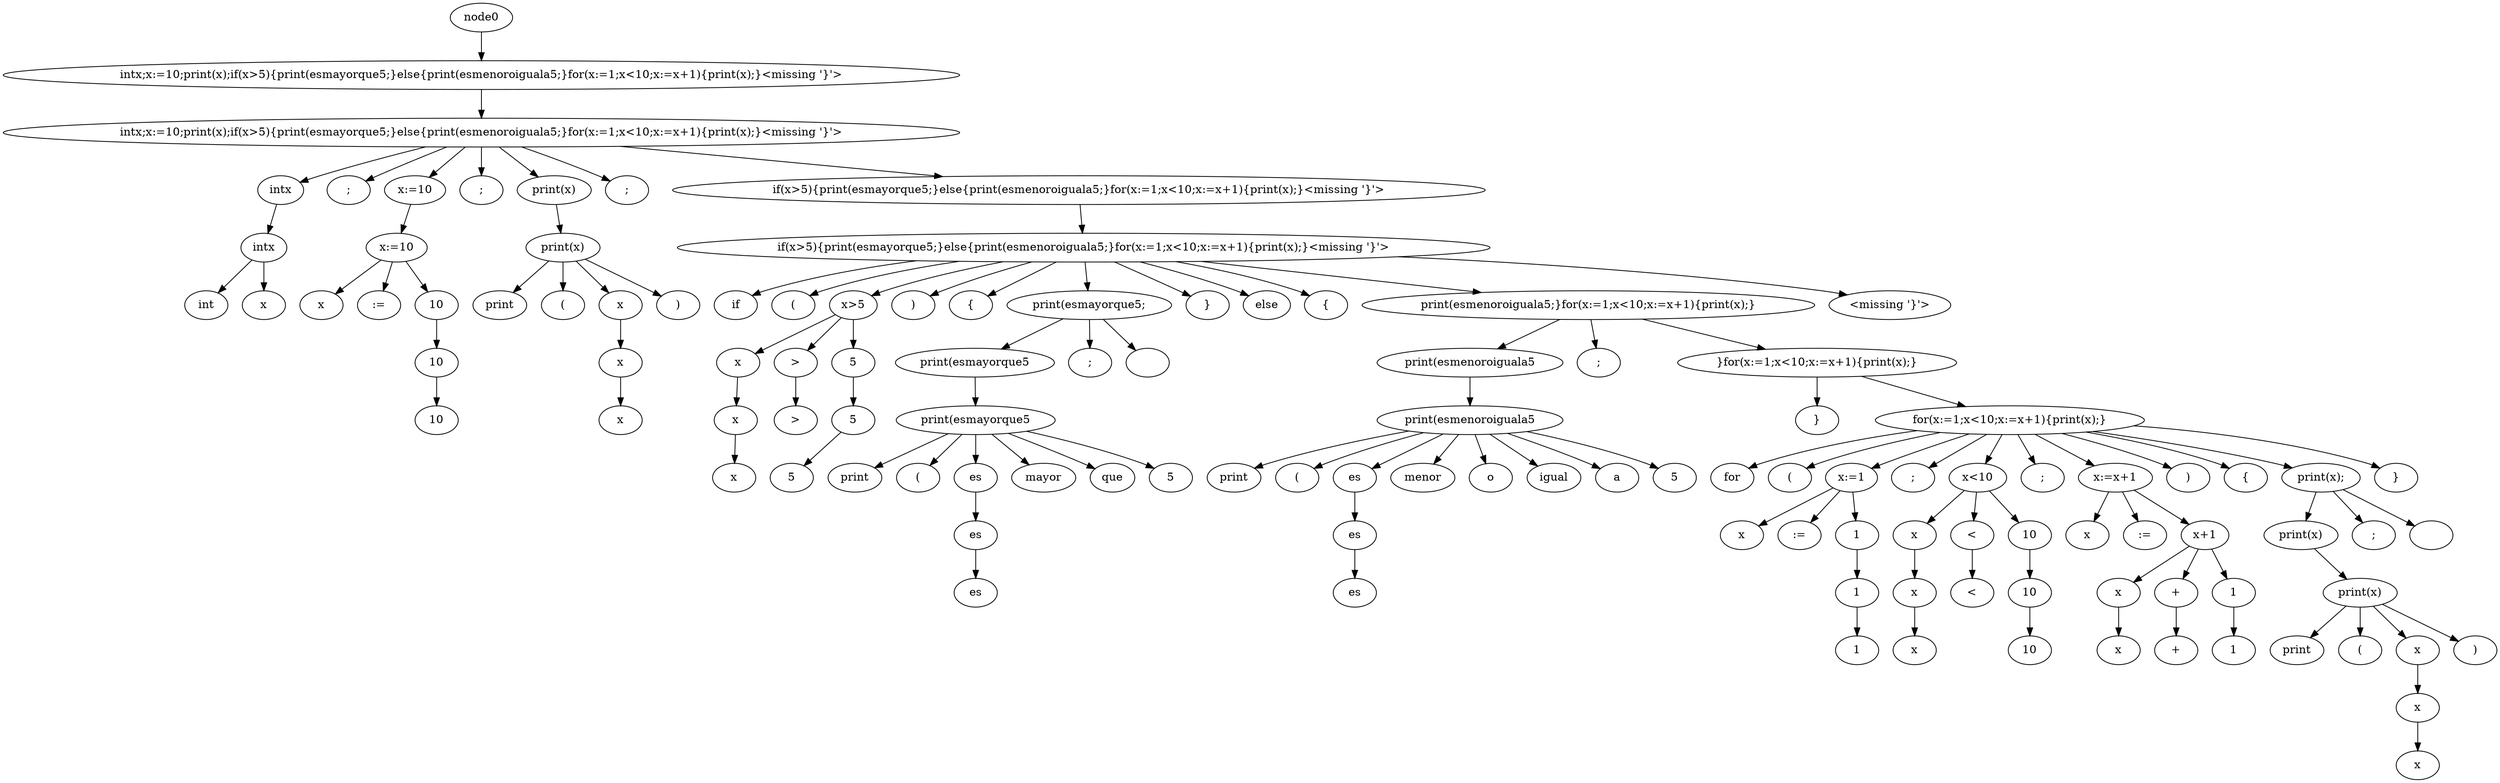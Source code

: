 digraph G {
  node1 [label="intx;x:=10;print(x);if(x>5){print(esmayorque5;}else{print(esmenoroiguala5;}for(x:=1;x<10;x:=x+1){print(x);}<missing '}'>"];
  node0 -> node1;
  node2 [label="intx;x:=10;print(x);if(x>5){print(esmayorque5;}else{print(esmenoroiguala5;}for(x:=1;x<10;x:=x+1){print(x);}<missing '}'>"];
  node1 -> node2;
  node3 [label="intx"];
  node2 -> node3;
  node4 [label="intx"];
  node3 -> node4;
  node5 [label="int"];
  node4 -> node5;
  node6 [label="x"];
  node4 -> node6;
  node7 [label=";"];
  node2 -> node7;
  node8 [label="x:=10"];
  node2 -> node8;
  node9 [label="x:=10"];
  node8 -> node9;
  node10 [label="x"];
  node9 -> node10;
  node11 [label=":="];
  node9 -> node11;
  node12 [label="10"];
  node9 -> node12;
  node13 [label="10"];
  node12 -> node13;
  node14 [label="10"];
  node13 -> node14;
  node15 [label=";"];
  node2 -> node15;
  node16 [label="print(x)"];
  node2 -> node16;
  node17 [label="print(x)"];
  node16 -> node17;
  node18 [label="print"];
  node17 -> node18;
  node19 [label="("];
  node17 -> node19;
  node20 [label="x"];
  node17 -> node20;
  node21 [label="x"];
  node20 -> node21;
  node22 [label="x"];
  node21 -> node22;
  node23 [label=")"];
  node17 -> node23;
  node24 [label=";"];
  node2 -> node24;
  node25 [label="if(x>5){print(esmayorque5;}else{print(esmenoroiguala5;}for(x:=1;x<10;x:=x+1){print(x);}<missing '}'>"];
  node2 -> node25;
  node26 [label="if(x>5){print(esmayorque5;}else{print(esmenoroiguala5;}for(x:=1;x<10;x:=x+1){print(x);}<missing '}'>"];
  node25 -> node26;
  node27 [label="if"];
  node26 -> node27;
  node28 [label="("];
  node26 -> node28;
  node29 [label="x>5"];
  node26 -> node29;
  node30 [label="x"];
  node29 -> node30;
  node31 [label="x"];
  node30 -> node31;
  node32 [label="x"];
  node31 -> node32;
  node33 [label=">"];
  node29 -> node33;
  node34 [label=">"];
  node33 -> node34;
  node35 [label="5"];
  node29 -> node35;
  node36 [label="5"];
  node35 -> node36;
  node37 [label="5"];
  node36 -> node37;
  node38 [label=")"];
  node26 -> node38;
  node39 [label="{"];
  node26 -> node39;
  node40 [label="print(esmayorque5;"];
  node26 -> node40;
  node41 [label="print(esmayorque5"];
  node40 -> node41;
  node42 [label="print(esmayorque5"];
  node41 -> node42;
  node43 [label="print"];
  node42 -> node43;
  node44 [label="("];
  node42 -> node44;
  node45 [label="es"];
  node42 -> node45;
  node46 [label="es"];
  node45 -> node46;
  node47 [label="es"];
  node46 -> node47;
  node48 [label="mayor"];
  node42 -> node48;
  node49 [label="que"];
  node42 -> node49;
  node50 [label="5"];
  node42 -> node50;
  node51 [label=";"];
  node40 -> node51;
  node52 [label=""];
  node40 -> node52;
  node53 [label="}"];
  node26 -> node53;
  node54 [label="else"];
  node26 -> node54;
  node55 [label="{"];
  node26 -> node55;
  node56 [label="print(esmenoroiguala5;}for(x:=1;x<10;x:=x+1){print(x);}"];
  node26 -> node56;
  node57 [label="print(esmenoroiguala5"];
  node56 -> node57;
  node58 [label="print(esmenoroiguala5"];
  node57 -> node58;
  node59 [label="print"];
  node58 -> node59;
  node60 [label="("];
  node58 -> node60;
  node61 [label="es"];
  node58 -> node61;
  node62 [label="es"];
  node61 -> node62;
  node63 [label="es"];
  node62 -> node63;
  node64 [label="menor"];
  node58 -> node64;
  node65 [label="o"];
  node58 -> node65;
  node66 [label="igual"];
  node58 -> node66;
  node67 [label="a"];
  node58 -> node67;
  node68 [label="5"];
  node58 -> node68;
  node69 [label=";"];
  node56 -> node69;
  node70 [label="}for(x:=1;x<10;x:=x+1){print(x);}"];
  node56 -> node70;
  node71 [label="}"];
  node70 -> node71;
  node72 [label="for(x:=1;x<10;x:=x+1){print(x);}"];
  node70 -> node72;
  node73 [label="for"];
  node72 -> node73;
  node74 [label="("];
  node72 -> node74;
  node75 [label="x:=1"];
  node72 -> node75;
  node76 [label="x"];
  node75 -> node76;
  node77 [label=":="];
  node75 -> node77;
  node78 [label="1"];
  node75 -> node78;
  node79 [label="1"];
  node78 -> node79;
  node80 [label="1"];
  node79 -> node80;
  node81 [label=";"];
  node72 -> node81;
  node82 [label="x<10"];
  node72 -> node82;
  node83 [label="x"];
  node82 -> node83;
  node84 [label="x"];
  node83 -> node84;
  node85 [label="x"];
  node84 -> node85;
  node86 [label="<"];
  node82 -> node86;
  node87 [label="<"];
  node86 -> node87;
  node88 [label="10"];
  node82 -> node88;
  node89 [label="10"];
  node88 -> node89;
  node90 [label="10"];
  node89 -> node90;
  node91 [label=";"];
  node72 -> node91;
  node92 [label="x:=x+1"];
  node72 -> node92;
  node93 [label="x"];
  node92 -> node93;
  node94 [label=":="];
  node92 -> node94;
  node95 [label="x+1"];
  node92 -> node95;
  node96 [label="x"];
  node95 -> node96;
  node97 [label="x"];
  node96 -> node97;
  node98 [label="+"];
  node95 -> node98;
  node99 [label="+"];
  node98 -> node99;
  node100 [label="1"];
  node95 -> node100;
  node101 [label="1"];
  node100 -> node101;
  node102 [label=")"];
  node72 -> node102;
  node103 [label="{"];
  node72 -> node103;
  node104 [label="print(x);"];
  node72 -> node104;
  node105 [label="print(x)"];
  node104 -> node105;
  node106 [label="print(x)"];
  node105 -> node106;
  node107 [label="print"];
  node106 -> node107;
  node108 [label="("];
  node106 -> node108;
  node109 [label="x"];
  node106 -> node109;
  node110 [label="x"];
  node109 -> node110;
  node111 [label="x"];
  node110 -> node111;
  node112 [label=")"];
  node106 -> node112;
  node113 [label=";"];
  node104 -> node113;
  node114 [label=""];
  node104 -> node114;
  node115 [label="}"];
  node72 -> node115;
  node116 [label="<missing '}'>"];
  node26 -> node116;
}
